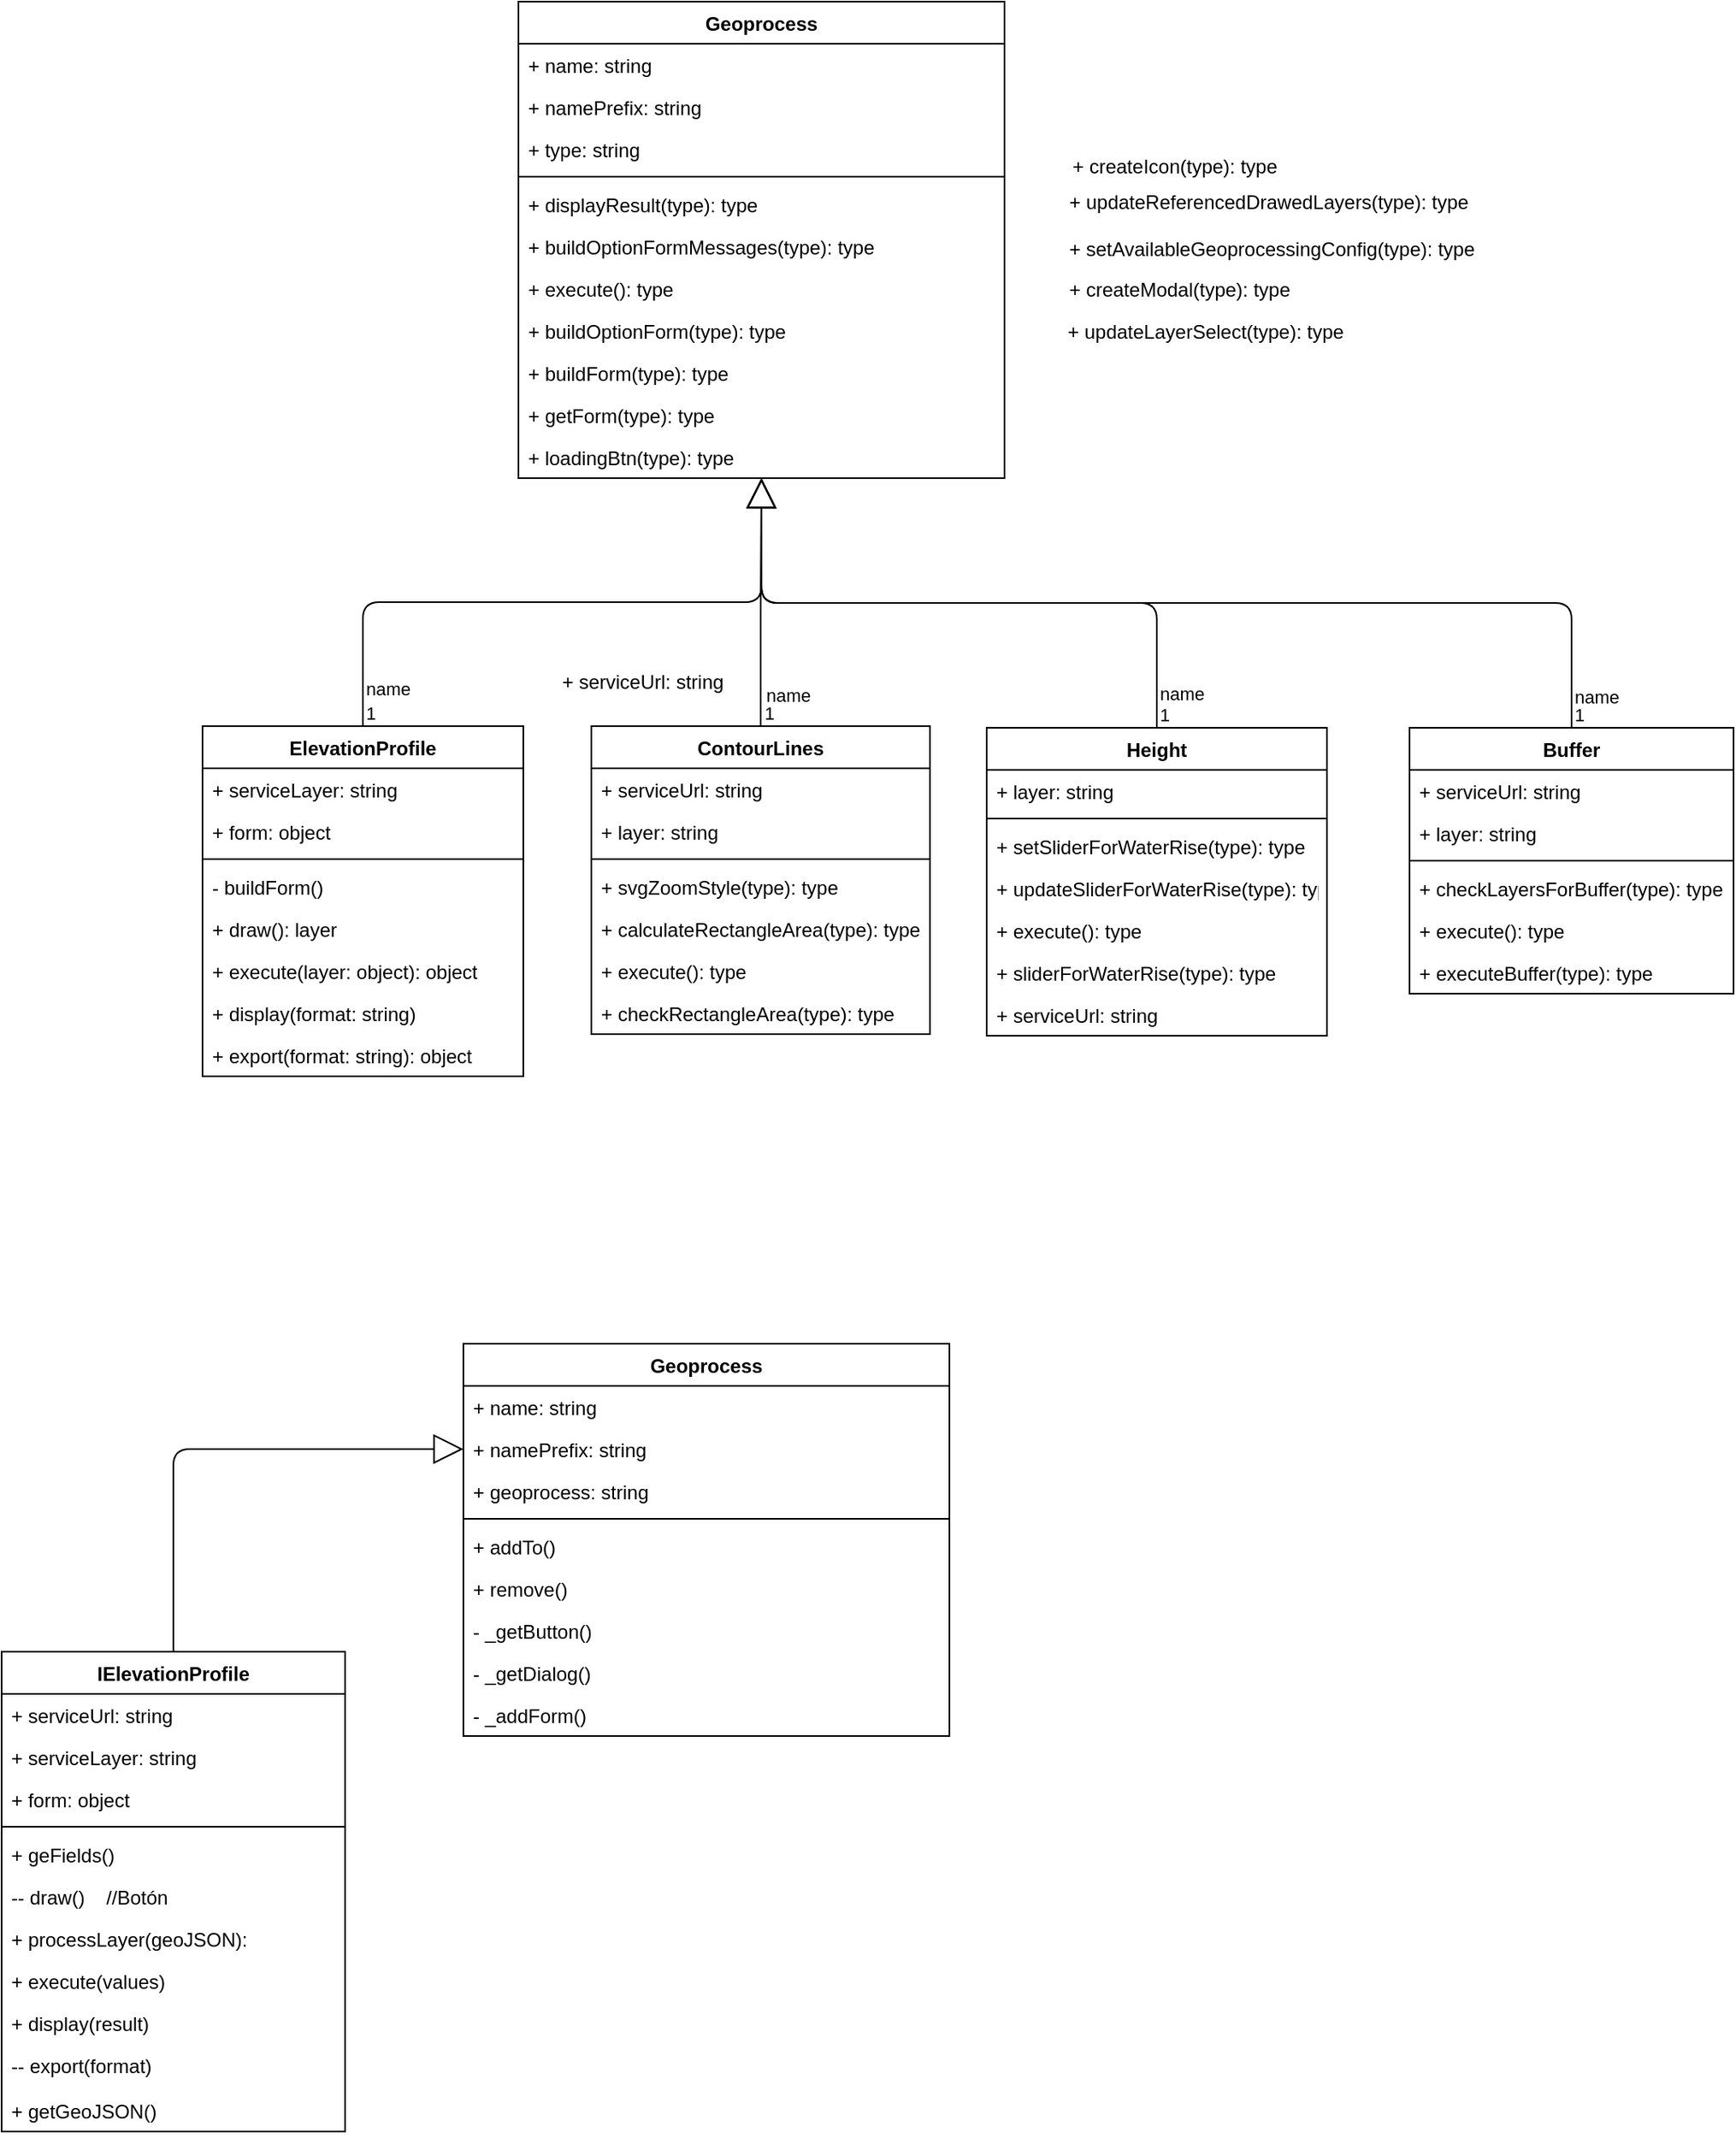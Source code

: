 <mxfile>
    <diagram id="CWb_n4CAjd2z9gFYFfTj" name="Class refactorization">
        <mxGraphModel dx="796" dy="468" grid="0" gridSize="10" guides="1" tooltips="1" connect="1" arrows="1" fold="1" page="1" pageScale="1" pageWidth="1169" pageHeight="827" math="0" shadow="0">
            <root>
                <mxCell id="0"/>
                <mxCell id="1" parent="0"/>
                <mxCell id="zH9yEyfcCZAy-cP3OPAp-57" value="Height" style="swimlane;fontStyle=1;align=center;verticalAlign=top;childLayout=stackLayout;horizontal=1;startSize=26;horizontalStack=0;resizeParent=1;resizeParentMax=0;resizeLast=0;collapsible=1;marginBottom=0;" parent="1" vertex="1">
                    <mxGeometry x="655" y="465" width="210" height="190" as="geometry">
                        <mxRectangle x="655" y="465" width="80" height="26" as="alternateBounds"/>
                    </mxGeometry>
                </mxCell>
                <mxCell id="JLlEWdNOFg77TvU8GrVB-61" value="+ layer: string" style="text;strokeColor=none;fillColor=none;align=left;verticalAlign=top;spacingLeft=4;spacingRight=4;overflow=hidden;rotatable=0;points=[[0,0.5],[1,0.5]];portConstraint=eastwest;" parent="zH9yEyfcCZAy-cP3OPAp-57" vertex="1">
                    <mxGeometry y="26" width="210" height="26" as="geometry"/>
                </mxCell>
                <mxCell id="zH9yEyfcCZAy-cP3OPAp-59" value="" style="line;strokeWidth=1;fillColor=none;align=left;verticalAlign=middle;spacingTop=-1;spacingLeft=3;spacingRight=3;rotatable=0;labelPosition=right;points=[];portConstraint=eastwest;strokeColor=inherit;" parent="zH9yEyfcCZAy-cP3OPAp-57" vertex="1">
                    <mxGeometry y="52" width="210" height="8" as="geometry"/>
                </mxCell>
                <mxCell id="zH9yEyfcCZAy-cP3OPAp-83" value="+ setSliderForWaterRise(type): type" style="text;strokeColor=none;fillColor=none;align=left;verticalAlign=top;spacingLeft=4;spacingRight=4;overflow=hidden;rotatable=0;points=[[0,0.5],[1,0.5]];portConstraint=eastwest;" parent="zH9yEyfcCZAy-cP3OPAp-57" vertex="1">
                    <mxGeometry y="60" width="210" height="26" as="geometry"/>
                </mxCell>
                <mxCell id="zH9yEyfcCZAy-cP3OPAp-82" value="+ updateSliderForWaterRise(type): type" style="text;strokeColor=none;fillColor=none;align=left;verticalAlign=top;spacingLeft=4;spacingRight=4;overflow=hidden;rotatable=0;points=[[0,0.5],[1,0.5]];portConstraint=eastwest;" parent="zH9yEyfcCZAy-cP3OPAp-57" vertex="1">
                    <mxGeometry y="86" width="210" height="26" as="geometry"/>
                </mxCell>
                <mxCell id="z0Jqj_uq5-GdilpMSnM8-4" value="+ execute(): type" style="text;strokeColor=none;fillColor=none;align=left;verticalAlign=top;spacingLeft=4;spacingRight=4;overflow=hidden;rotatable=0;points=[[0,0.5],[1,0.5]];portConstraint=eastwest;" parent="zH9yEyfcCZAy-cP3OPAp-57" vertex="1">
                    <mxGeometry y="112" width="210" height="26" as="geometry"/>
                </mxCell>
                <mxCell id="zH9yEyfcCZAy-cP3OPAp-84" value="+ sliderForWaterRise(type): type" style="text;strokeColor=none;fillColor=none;align=left;verticalAlign=top;spacingLeft=4;spacingRight=4;overflow=hidden;rotatable=0;points=[[0,0.5],[1,0.5]];portConstraint=eastwest;" parent="zH9yEyfcCZAy-cP3OPAp-57" vertex="1">
                    <mxGeometry y="138" width="210" height="26" as="geometry"/>
                </mxCell>
                <mxCell id="JLlEWdNOFg77TvU8GrVB-58" value="+ serviceUrl: string" style="text;strokeColor=none;fillColor=none;align=left;verticalAlign=top;spacingLeft=4;spacingRight=4;overflow=hidden;rotatable=0;points=[[0,0.5],[1,0.5]];portConstraint=eastwest;" parent="zH9yEyfcCZAy-cP3OPAp-57" vertex="1">
                    <mxGeometry y="164" width="210" height="26" as="geometry"/>
                </mxCell>
                <mxCell id="zH9yEyfcCZAy-cP3OPAp-61" value="ContourLines" style="swimlane;fontStyle=1;align=center;verticalAlign=top;childLayout=stackLayout;horizontal=1;startSize=26;horizontalStack=0;resizeParent=1;resizeParentMax=0;resizeLast=0;collapsible=1;marginBottom=0;" parent="1" vertex="1">
                    <mxGeometry x="411" y="464" width="209" height="190" as="geometry"/>
                </mxCell>
                <mxCell id="JLlEWdNOFg77TvU8GrVB-57" value="+ serviceUrl: string" style="text;strokeColor=none;fillColor=none;align=left;verticalAlign=top;spacingLeft=4;spacingRight=4;overflow=hidden;rotatable=0;points=[[0,0.5],[1,0.5]];portConstraint=eastwest;" parent="zH9yEyfcCZAy-cP3OPAp-61" vertex="1">
                    <mxGeometry y="26" width="209" height="26" as="geometry"/>
                </mxCell>
                <mxCell id="JLlEWdNOFg77TvU8GrVB-60" value="+ layer: string" style="text;strokeColor=none;fillColor=none;align=left;verticalAlign=top;spacingLeft=4;spacingRight=4;overflow=hidden;rotatable=0;points=[[0,0.5],[1,0.5]];portConstraint=eastwest;" parent="zH9yEyfcCZAy-cP3OPAp-61" vertex="1">
                    <mxGeometry y="52" width="209" height="26" as="geometry"/>
                </mxCell>
                <mxCell id="zH9yEyfcCZAy-cP3OPAp-63" value="" style="line;strokeWidth=1;fillColor=none;align=left;verticalAlign=middle;spacingTop=-1;spacingLeft=3;spacingRight=3;rotatable=0;labelPosition=right;points=[];portConstraint=eastwest;strokeColor=inherit;" parent="zH9yEyfcCZAy-cP3OPAp-61" vertex="1">
                    <mxGeometry y="78" width="209" height="8" as="geometry"/>
                </mxCell>
                <mxCell id="zH9yEyfcCZAy-cP3OPAp-76" value="+ svgZoomStyle(type): type" style="text;strokeColor=none;fillColor=none;align=left;verticalAlign=top;spacingLeft=4;spacingRight=4;overflow=hidden;rotatable=0;points=[[0,0.5],[1,0.5]];portConstraint=eastwest;" parent="zH9yEyfcCZAy-cP3OPAp-61" vertex="1">
                    <mxGeometry y="86" width="209" height="26" as="geometry"/>
                </mxCell>
                <mxCell id="zH9yEyfcCZAy-cP3OPAp-85" value="+ calculateRectangleArea(type): type" style="text;strokeColor=none;fillColor=none;align=left;verticalAlign=top;spacingLeft=4;spacingRight=4;overflow=hidden;rotatable=0;points=[[0,0.5],[1,0.5]];portConstraint=eastwest;" parent="zH9yEyfcCZAy-cP3OPAp-61" vertex="1">
                    <mxGeometry y="112" width="209" height="26" as="geometry"/>
                </mxCell>
                <mxCell id="z0Jqj_uq5-GdilpMSnM8-5" value="+ execute(): type" style="text;strokeColor=none;fillColor=none;align=left;verticalAlign=top;spacingLeft=4;spacingRight=4;overflow=hidden;rotatable=0;points=[[0,0.5],[1,0.5]];portConstraint=eastwest;" parent="zH9yEyfcCZAy-cP3OPAp-61" vertex="1">
                    <mxGeometry y="138" width="209" height="26" as="geometry"/>
                </mxCell>
                <mxCell id="zH9yEyfcCZAy-cP3OPAp-86" value="+ checkRectangleArea(type): type" style="text;strokeColor=none;fillColor=none;align=left;verticalAlign=top;spacingLeft=4;spacingRight=4;overflow=hidden;rotatable=0;points=[[0,0.5],[1,0.5]];portConstraint=eastwest;" parent="zH9yEyfcCZAy-cP3OPAp-61" vertex="1">
                    <mxGeometry y="164" width="209" height="26" as="geometry"/>
                </mxCell>
                <mxCell id="zH9yEyfcCZAy-cP3OPAp-65" value="Buffer" style="swimlane;fontStyle=1;align=center;verticalAlign=top;childLayout=stackLayout;horizontal=1;startSize=26;horizontalStack=0;resizeParent=1;resizeParentMax=0;resizeLast=0;collapsible=1;marginBottom=0;" parent="1" vertex="1">
                    <mxGeometry x="916" y="465" width="200" height="164" as="geometry"/>
                </mxCell>
                <mxCell id="JLlEWdNOFg77TvU8GrVB-59" value="+ serviceUrl: string" style="text;strokeColor=none;fillColor=none;align=left;verticalAlign=top;spacingLeft=4;spacingRight=4;overflow=hidden;rotatable=0;points=[[0,0.5],[1,0.5]];portConstraint=eastwest;" parent="zH9yEyfcCZAy-cP3OPAp-65" vertex="1">
                    <mxGeometry y="26" width="200" height="26" as="geometry"/>
                </mxCell>
                <mxCell id="JLlEWdNOFg77TvU8GrVB-62" value="+ layer: string" style="text;strokeColor=none;fillColor=none;align=left;verticalAlign=top;spacingLeft=4;spacingRight=4;overflow=hidden;rotatable=0;points=[[0,0.5],[1,0.5]];portConstraint=eastwest;" parent="zH9yEyfcCZAy-cP3OPAp-65" vertex="1">
                    <mxGeometry y="52" width="200" height="26" as="geometry"/>
                </mxCell>
                <mxCell id="zH9yEyfcCZAy-cP3OPAp-67" value="" style="line;strokeWidth=1;fillColor=none;align=left;verticalAlign=middle;spacingTop=-1;spacingLeft=3;spacingRight=3;rotatable=0;labelPosition=right;points=[];portConstraint=eastwest;strokeColor=inherit;" parent="zH9yEyfcCZAy-cP3OPAp-65" vertex="1">
                    <mxGeometry y="78" width="200" height="8" as="geometry"/>
                </mxCell>
                <mxCell id="zH9yEyfcCZAy-cP3OPAp-87" value="+ checkLayersForBuffer(type): type" style="text;strokeColor=none;fillColor=none;align=left;verticalAlign=top;spacingLeft=4;spacingRight=4;overflow=hidden;rotatable=0;points=[[0,0.5],[1,0.5]];portConstraint=eastwest;" parent="zH9yEyfcCZAy-cP3OPAp-65" vertex="1">
                    <mxGeometry y="86" width="200" height="26" as="geometry"/>
                </mxCell>
                <mxCell id="z0Jqj_uq5-GdilpMSnM8-3" value="+ execute(): type" style="text;strokeColor=none;fillColor=none;align=left;verticalAlign=top;spacingLeft=4;spacingRight=4;overflow=hidden;rotatable=0;points=[[0,0.5],[1,0.5]];portConstraint=eastwest;" parent="zH9yEyfcCZAy-cP3OPAp-65" vertex="1">
                    <mxGeometry y="112" width="200" height="26" as="geometry"/>
                </mxCell>
                <mxCell id="zH9yEyfcCZAy-cP3OPAp-90" value="+ executeBuffer(type): type" style="text;strokeColor=none;fillColor=none;align=left;verticalAlign=top;spacingLeft=4;spacingRight=4;overflow=hidden;rotatable=0;points=[[0,0.5],[1,0.5]];portConstraint=eastwest;" parent="zH9yEyfcCZAy-cP3OPAp-65" vertex="1">
                    <mxGeometry y="138" width="200" height="26" as="geometry"/>
                </mxCell>
                <mxCell id="SXHfhw6Z6Lz09nfbXiYT-1" value="ElevationProfile" style="swimlane;fontStyle=1;align=center;verticalAlign=top;childLayout=stackLayout;horizontal=1;startSize=26;horizontalStack=0;resizeParent=1;resizeParentMax=0;resizeLast=0;collapsible=1;marginBottom=0;" parent="1" vertex="1">
                    <mxGeometry x="171" y="464" width="198" height="216" as="geometry"/>
                </mxCell>
                <mxCell id="GDd7rEjxKUPIOiGlK0JA-1" value="+ serviceLayer: string" style="text;strokeColor=none;fillColor=none;align=left;verticalAlign=top;spacingLeft=4;spacingRight=4;overflow=hidden;rotatable=0;points=[[0,0.5],[1,0.5]];portConstraint=eastwest;" parent="SXHfhw6Z6Lz09nfbXiYT-1" vertex="1">
                    <mxGeometry y="26" width="198" height="26" as="geometry"/>
                </mxCell>
                <mxCell id="RHCPQ0PruwXM5poXvnKP-1" value="+ form: object" style="text;strokeColor=none;fillColor=none;align=left;verticalAlign=top;spacingLeft=4;spacingRight=4;overflow=hidden;rotatable=0;points=[[0,0.5],[1,0.5]];portConstraint=eastwest;" parent="SXHfhw6Z6Lz09nfbXiYT-1" vertex="1">
                    <mxGeometry y="52" width="198" height="26" as="geometry"/>
                </mxCell>
                <mxCell id="SXHfhw6Z6Lz09nfbXiYT-3" value="" style="line;strokeWidth=1;fillColor=none;align=left;verticalAlign=middle;spacingTop=-1;spacingLeft=3;spacingRight=3;rotatable=0;labelPosition=right;points=[];portConstraint=eastwest;strokeColor=inherit;" parent="SXHfhw6Z6Lz09nfbXiYT-1" vertex="1">
                    <mxGeometry y="78" width="198" height="8" as="geometry"/>
                </mxCell>
                <mxCell id="0chl6XNJ0AaEcj4ULYIY-2" value="- buildForm()" style="text;strokeColor=none;fillColor=none;align=left;verticalAlign=top;spacingLeft=4;spacingRight=4;overflow=hidden;rotatable=0;points=[[0,0.5],[1,0.5]];portConstraint=eastwest;" parent="SXHfhw6Z6Lz09nfbXiYT-1" vertex="1">
                    <mxGeometry y="86" width="198" height="26" as="geometry"/>
                </mxCell>
                <mxCell id="SXHfhw6Z6Lz09nfbXiYT-7" value="+ draw(): layer" style="text;strokeColor=none;fillColor=none;align=left;verticalAlign=top;spacingLeft=4;spacingRight=4;overflow=hidden;rotatable=0;points=[[0,0.5],[1,0.5]];portConstraint=eastwest;" parent="SXHfhw6Z6Lz09nfbXiYT-1" vertex="1">
                    <mxGeometry y="112" width="198" height="26" as="geometry"/>
                </mxCell>
                <mxCell id="sktdSYo7nOO_Qodgn86I-1" value="+ execute(layer: object): object" style="text;strokeColor=none;fillColor=none;align=left;verticalAlign=top;spacingLeft=4;spacingRight=4;overflow=hidden;rotatable=0;points=[[0,0.5],[1,0.5]];portConstraint=eastwest;" parent="SXHfhw6Z6Lz09nfbXiYT-1" vertex="1">
                    <mxGeometry y="138" width="198" height="26" as="geometry"/>
                </mxCell>
                <mxCell id="_4xUAWf6ARclTYgSer-j-1" value="+ display(format: string)" style="text;strokeColor=none;fillColor=none;align=left;verticalAlign=top;spacingLeft=4;spacingRight=4;overflow=hidden;rotatable=0;points=[[0,0.5],[1,0.5]];portConstraint=eastwest;" parent="SXHfhw6Z6Lz09nfbXiYT-1" vertex="1">
                    <mxGeometry y="164" width="198" height="26" as="geometry"/>
                </mxCell>
                <mxCell id="ouyNqpWYrKTTzeqoDkba-1" value="+ export(format: string): object" style="text;strokeColor=none;fillColor=none;align=left;verticalAlign=top;spacingLeft=4;spacingRight=4;overflow=hidden;rotatable=0;points=[[0,0.5],[1,0.5]];portConstraint=eastwest;" parent="SXHfhw6Z6Lz09nfbXiYT-1" vertex="1">
                    <mxGeometry y="190" width="198" height="26" as="geometry"/>
                </mxCell>
                <mxCell id="JLlEWdNOFg77TvU8GrVB-5" value="name" style="endArrow=block;endFill=0;html=1;edgeStyle=orthogonalEdgeStyle;align=left;verticalAlign=top;exitX=0.5;exitY=0;exitDx=0;exitDy=0;endSize=16;" parent="1" source="SXHfhw6Z6Lz09nfbXiYT-1" target="zH9yEyfcCZAy-cP3OPAp-73" edge="1">
                    <mxGeometry x="-0.817" relative="1" as="geometry">
                        <mxPoint x="388" y="423" as="sourcePoint"/>
                        <mxPoint x="454" y="427" as="targetPoint"/>
                        <mxPoint as="offset"/>
                    </mxGeometry>
                </mxCell>
                <mxCell id="JLlEWdNOFg77TvU8GrVB-6" value="1" style="edgeLabel;resizable=0;html=1;align=left;verticalAlign=bottom;" parent="JLlEWdNOFg77TvU8GrVB-5" connectable="0" vertex="1">
                    <mxGeometry x="-1" relative="1" as="geometry"/>
                </mxCell>
                <mxCell id="JLlEWdNOFg77TvU8GrVB-7" value="name" style="endArrow=block;endFill=0;html=1;edgeStyle=orthogonalEdgeStyle;align=left;verticalAlign=top;exitX=0.5;exitY=0;exitDx=0;exitDy=0;endSize=16;" parent="1" source="zH9yEyfcCZAy-cP3OPAp-61" target="zH9yEyfcCZAy-cP3OPAp-73" edge="1">
                    <mxGeometry x="-0.577" y="-1" relative="1" as="geometry">
                        <mxPoint x="387" y="422" as="sourcePoint"/>
                        <mxPoint x="578" y="422" as="targetPoint"/>
                        <mxPoint as="offset"/>
                    </mxGeometry>
                </mxCell>
                <mxCell id="JLlEWdNOFg77TvU8GrVB-8" value="1" style="edgeLabel;resizable=0;html=1;align=left;verticalAlign=bottom;" parent="JLlEWdNOFg77TvU8GrVB-7" connectable="0" vertex="1">
                    <mxGeometry x="-1" relative="1" as="geometry"/>
                </mxCell>
                <mxCell id="JLlEWdNOFg77TvU8GrVB-10" value="name" style="endArrow=block;endFill=0;html=1;edgeStyle=orthogonalEdgeStyle;align=left;verticalAlign=top;exitX=0.5;exitY=0;exitDx=0;exitDy=0;endSize=16;" parent="1" source="zH9yEyfcCZAy-cP3OPAp-57" target="zH9yEyfcCZAy-cP3OPAp-73" edge="1">
                    <mxGeometry x="-0.83" relative="1" as="geometry">
                        <mxPoint x="644" y="441" as="sourcePoint"/>
                        <mxPoint x="804" y="441" as="targetPoint"/>
                        <mxPoint as="offset"/>
                    </mxGeometry>
                </mxCell>
                <mxCell id="JLlEWdNOFg77TvU8GrVB-11" value="1" style="edgeLabel;resizable=0;html=1;align=left;verticalAlign=bottom;" parent="JLlEWdNOFg77TvU8GrVB-10" connectable="0" vertex="1">
                    <mxGeometry x="-1" relative="1" as="geometry"/>
                </mxCell>
                <mxCell id="JLlEWdNOFg77TvU8GrVB-12" value="name" style="endArrow=block;endFill=0;html=1;edgeStyle=orthogonalEdgeStyle;align=left;verticalAlign=top;exitX=0.5;exitY=0;exitDx=0;exitDy=0;endSize=16;" parent="1" source="zH9yEyfcCZAy-cP3OPAp-65" target="zH9yEyfcCZAy-cP3OPAp-73" edge="1">
                    <mxGeometry x="-0.9" relative="1" as="geometry">
                        <mxPoint x="644" y="441" as="sourcePoint"/>
                        <mxPoint x="804" y="441" as="targetPoint"/>
                        <mxPoint as="offset"/>
                    </mxGeometry>
                </mxCell>
                <mxCell id="JLlEWdNOFg77TvU8GrVB-13" value="1" style="edgeLabel;resizable=0;html=1;align=left;verticalAlign=bottom;" parent="JLlEWdNOFg77TvU8GrVB-12" connectable="0" vertex="1">
                    <mxGeometry x="-1" relative="1" as="geometry"/>
                </mxCell>
                <mxCell id="zH9yEyfcCZAy-cP3OPAp-81" value="+ updateReferencedDrawedLayers(type): type" style="text;strokeColor=none;fillColor=none;align=left;verticalAlign=top;spacingLeft=4;spacingRight=4;overflow=hidden;rotatable=0;points=[[0,0.5],[1,0.5]];portConstraint=eastwest;" parent="1" vertex="1">
                    <mxGeometry x="700" y="127" width="300" height="26" as="geometry"/>
                </mxCell>
                <mxCell id="zH9yEyfcCZAy-cP3OPAp-77" value="+ createIcon(type): type" style="text;strokeColor=none;fillColor=none;align=left;verticalAlign=top;spacingLeft=4;spacingRight=4;overflow=hidden;rotatable=0;points=[[0,0.5],[1,0.5]];portConstraint=eastwest;" parent="1" vertex="1">
                    <mxGeometry x="702" y="105" width="300" height="26" as="geometry"/>
                </mxCell>
                <mxCell id="zH9yEyfcCZAy-cP3OPAp-79" value="+ setAvailableGeoprocessingConfig(type): type" style="text;strokeColor=none;fillColor=none;align=left;verticalAlign=top;spacingLeft=4;spacingRight=4;overflow=hidden;rotatable=0;points=[[0,0.5],[1,0.5]];portConstraint=eastwest;" parent="1" vertex="1">
                    <mxGeometry x="700" y="156" width="300" height="26" as="geometry"/>
                </mxCell>
                <mxCell id="zH9yEyfcCZAy-cP3OPAp-78" value="+ createModal(type): type" style="text;strokeColor=none;fillColor=none;align=left;verticalAlign=top;spacingLeft=4;spacingRight=4;overflow=hidden;rotatable=0;points=[[0,0.5],[1,0.5]];portConstraint=eastwest;" parent="1" vertex="1">
                    <mxGeometry x="700" y="181" width="300" height="26" as="geometry"/>
                </mxCell>
                <mxCell id="zH9yEyfcCZAy-cP3OPAp-96" value="+ updateLayerSelect(type): type" style="text;strokeColor=none;fillColor=none;align=left;verticalAlign=top;spacingLeft=4;spacingRight=4;overflow=hidden;rotatable=0;points=[[0,0.5],[1,0.5]];portConstraint=eastwest;" parent="1" vertex="1">
                    <mxGeometry x="699" y="207" width="300" height="26" as="geometry"/>
                </mxCell>
                <mxCell id="zH9yEyfcCZAy-cP3OPAp-73" value="Geoprocess" style="swimlane;fontStyle=1;align=center;verticalAlign=top;childLayout=stackLayout;horizontal=1;startSize=26;horizontalStack=0;resizeParent=1;resizeParentMax=0;resizeLast=0;collapsible=1;marginBottom=0;shadow=0;" parent="1" vertex="1">
                    <mxGeometry x="366" y="17" width="300" height="294" as="geometry"/>
                </mxCell>
                <mxCell id="GDd7rEjxKUPIOiGlK0JA-3" value="+ name: string" style="text;strokeColor=none;fillColor=none;align=left;verticalAlign=top;spacingLeft=4;spacingRight=4;overflow=hidden;rotatable=0;points=[[0,0.5],[1,0.5]];portConstraint=eastwest;" parent="zH9yEyfcCZAy-cP3OPAp-73" vertex="1">
                    <mxGeometry y="26" width="300" height="26" as="geometry"/>
                </mxCell>
                <mxCell id="GDd7rEjxKUPIOiGlK0JA-2" value="+ namePrefix: string" style="text;strokeColor=none;fillColor=none;align=left;verticalAlign=top;spacingLeft=4;spacingRight=4;overflow=hidden;rotatable=0;points=[[0,0.5],[1,0.5]];portConstraint=eastwest;" parent="zH9yEyfcCZAy-cP3OPAp-73" vertex="1">
                    <mxGeometry y="52" width="300" height="26" as="geometry"/>
                </mxCell>
                <mxCell id="wN1pKUqFxLURX6OhlAxr-1" value="+ type: string" style="text;strokeColor=none;fillColor=none;align=left;verticalAlign=top;spacingLeft=4;spacingRight=4;overflow=hidden;rotatable=0;points=[[0,0.5],[1,0.5]];portConstraint=eastwest;" parent="zH9yEyfcCZAy-cP3OPAp-73" vertex="1">
                    <mxGeometry y="78" width="300" height="26" as="geometry"/>
                </mxCell>
                <mxCell id="zH9yEyfcCZAy-cP3OPAp-75" value="" style="line;strokeWidth=1;fillColor=none;align=left;verticalAlign=middle;spacingTop=-1;spacingLeft=3;spacingRight=3;rotatable=0;labelPosition=right;points=[];portConstraint=eastwest;strokeColor=inherit;" parent="zH9yEyfcCZAy-cP3OPAp-73" vertex="1">
                    <mxGeometry y="104" width="300" height="8" as="geometry"/>
                </mxCell>
                <mxCell id="zH9yEyfcCZAy-cP3OPAp-80" value="+ displayResult(type): type" style="text;strokeColor=none;fillColor=none;align=left;verticalAlign=top;spacingLeft=4;spacingRight=4;overflow=hidden;rotatable=0;points=[[0,0.5],[1,0.5]];portConstraint=eastwest;" parent="zH9yEyfcCZAy-cP3OPAp-73" vertex="1">
                    <mxGeometry y="112" width="300" height="26" as="geometry"/>
                </mxCell>
                <mxCell id="zH9yEyfcCZAy-cP3OPAp-88" value="+ buildOptionFormMessages(type): type" style="text;strokeColor=none;fillColor=none;align=left;verticalAlign=top;spacingLeft=4;spacingRight=4;overflow=hidden;rotatable=0;points=[[0,0.5],[1,0.5]];portConstraint=eastwest;" parent="zH9yEyfcCZAy-cP3OPAp-73" vertex="1">
                    <mxGeometry y="138" width="300" height="26" as="geometry"/>
                </mxCell>
                <mxCell id="z0Jqj_uq5-GdilpMSnM8-6" value="+ execute(): type" style="text;strokeColor=none;fillColor=none;align=left;verticalAlign=top;spacingLeft=4;spacingRight=4;overflow=hidden;rotatable=0;points=[[0,0.5],[1,0.5]];portConstraint=eastwest;" parent="zH9yEyfcCZAy-cP3OPAp-73" vertex="1">
                    <mxGeometry y="164" width="300" height="26" as="geometry"/>
                </mxCell>
                <mxCell id="zH9yEyfcCZAy-cP3OPAp-89" value="+ buildOptionForm(type): type" style="text;strokeColor=none;fillColor=none;align=left;verticalAlign=top;spacingLeft=4;spacingRight=4;overflow=hidden;rotatable=0;points=[[0,0.5],[1,0.5]];portConstraint=eastwest;" parent="zH9yEyfcCZAy-cP3OPAp-73" vertex="1">
                    <mxGeometry y="190" width="300" height="26" as="geometry"/>
                </mxCell>
                <mxCell id="zH9yEyfcCZAy-cP3OPAp-92" value="+ buildForm(type): type" style="text;strokeColor=none;fillColor=none;align=left;verticalAlign=top;spacingLeft=4;spacingRight=4;overflow=hidden;rotatable=0;points=[[0,0.5],[1,0.5]];portConstraint=eastwest;" parent="zH9yEyfcCZAy-cP3OPAp-73" vertex="1">
                    <mxGeometry y="216" width="300" height="26" as="geometry"/>
                </mxCell>
                <mxCell id="zH9yEyfcCZAy-cP3OPAp-93" value="+ getForm(type): type" style="text;strokeColor=none;fillColor=none;align=left;verticalAlign=top;spacingLeft=4;spacingRight=4;overflow=hidden;rotatable=0;points=[[0,0.5],[1,0.5]];portConstraint=eastwest;" parent="zH9yEyfcCZAy-cP3OPAp-73" vertex="1">
                    <mxGeometry y="242" width="300" height="26" as="geometry"/>
                </mxCell>
                <mxCell id="zH9yEyfcCZAy-cP3OPAp-95" value="+ loadingBtn(type): type" style="text;strokeColor=none;fillColor=none;align=left;verticalAlign=top;spacingLeft=4;spacingRight=4;overflow=hidden;rotatable=0;points=[[0,0.5],[1,0.5]];portConstraint=eastwest;" parent="zH9yEyfcCZAy-cP3OPAp-73" vertex="1">
                    <mxGeometry y="268" width="300" height="26" as="geometry"/>
                </mxCell>
                <mxCell id="Snk8cKHx7jWs6ILhSwwk-1" value="IElevationProfile" style="swimlane;fontStyle=1;align=center;verticalAlign=top;childLayout=stackLayout;horizontal=1;startSize=26;horizontalStack=0;resizeParent=1;resizeParentMax=0;resizeLast=0;collapsible=1;marginBottom=0;" parent="1" vertex="1">
                    <mxGeometry x="47" y="1035" width="212" height="296" as="geometry"/>
                </mxCell>
                <mxCell id="Snk8cKHx7jWs6ILhSwwk-2" value="+ serviceUrl: string" style="text;strokeColor=none;fillColor=none;align=left;verticalAlign=top;spacingLeft=4;spacingRight=4;overflow=hidden;rotatable=0;points=[[0,0.5],[1,0.5]];portConstraint=eastwest;" parent="Snk8cKHx7jWs6ILhSwwk-1" vertex="1">
                    <mxGeometry y="26" width="212" height="26" as="geometry"/>
                </mxCell>
                <mxCell id="Snk8cKHx7jWs6ILhSwwk-3" value="+ serviceLayer: string" style="text;strokeColor=none;fillColor=none;align=left;verticalAlign=top;spacingLeft=4;spacingRight=4;overflow=hidden;rotatable=0;points=[[0,0.5],[1,0.5]];portConstraint=eastwest;" parent="Snk8cKHx7jWs6ILhSwwk-1" vertex="1">
                    <mxGeometry y="52" width="212" height="26" as="geometry"/>
                </mxCell>
                <mxCell id="Snk8cKHx7jWs6ILhSwwk-4" value="+ form: object" style="text;strokeColor=none;fillColor=none;align=left;verticalAlign=top;spacingLeft=4;spacingRight=4;overflow=hidden;rotatable=0;points=[[0,0.5],[1,0.5]];portConstraint=eastwest;" parent="Snk8cKHx7jWs6ILhSwwk-1" vertex="1">
                    <mxGeometry y="78" width="212" height="26" as="geometry"/>
                </mxCell>
                <mxCell id="Snk8cKHx7jWs6ILhSwwk-5" value="" style="line;strokeWidth=1;fillColor=none;align=left;verticalAlign=middle;spacingTop=-1;spacingLeft=3;spacingRight=3;rotatable=0;labelPosition=right;points=[];portConstraint=eastwest;strokeColor=inherit;" parent="Snk8cKHx7jWs6ILhSwwk-1" vertex="1">
                    <mxGeometry y="104" width="212" height="8" as="geometry"/>
                </mxCell>
                <mxCell id="Snk8cKHx7jWs6ILhSwwk-6" value="+ geFields()" style="text;strokeColor=none;fillColor=none;align=left;verticalAlign=top;spacingLeft=4;spacingRight=4;overflow=hidden;rotatable=0;points=[[0,0.5],[1,0.5]];portConstraint=eastwest;" parent="Snk8cKHx7jWs6ILhSwwk-1" vertex="1">
                    <mxGeometry y="112" width="212" height="26" as="geometry"/>
                </mxCell>
                <mxCell id="Snk8cKHx7jWs6ILhSwwk-7" value="-- draw()    //Botón" style="text;strokeColor=none;fillColor=none;align=left;verticalAlign=top;spacingLeft=4;spacingRight=4;overflow=hidden;rotatable=0;points=[[0,0.5],[1,0.5]];portConstraint=eastwest;" parent="Snk8cKHx7jWs6ILhSwwk-1" vertex="1">
                    <mxGeometry y="138" width="212" height="26" as="geometry"/>
                </mxCell>
                <mxCell id="Snk8cKHx7jWs6ILhSwwk-12" value="+ processLayer(geoJSON): " style="text;strokeColor=none;fillColor=none;align=left;verticalAlign=top;spacingLeft=4;spacingRight=4;overflow=hidden;rotatable=0;points=[[0,0.5],[1,0.5]];portConstraint=eastwest;" parent="Snk8cKHx7jWs6ILhSwwk-1" vertex="1">
                    <mxGeometry y="164" width="212" height="26" as="geometry"/>
                </mxCell>
                <mxCell id="Snk8cKHx7jWs6ILhSwwk-8" value="+ execute(values)" style="text;strokeColor=none;fillColor=none;align=left;verticalAlign=top;spacingLeft=4;spacingRight=4;overflow=hidden;rotatable=0;points=[[0,0.5],[1,0.5]];portConstraint=eastwest;" parent="Snk8cKHx7jWs6ILhSwwk-1" vertex="1">
                    <mxGeometry y="190" width="212" height="26" as="geometry"/>
                </mxCell>
                <mxCell id="Snk8cKHx7jWs6ILhSwwk-9" value="+ display(result)" style="text;strokeColor=none;fillColor=none;align=left;verticalAlign=top;spacingLeft=4;spacingRight=4;overflow=hidden;rotatable=0;points=[[0,0.5],[1,0.5]];portConstraint=eastwest;" parent="Snk8cKHx7jWs6ILhSwwk-1" vertex="1">
                    <mxGeometry y="216" width="212" height="26" as="geometry"/>
                </mxCell>
                <mxCell id="Snk8cKHx7jWs6ILhSwwk-10" value="-- export(format)" style="text;strokeColor=none;fillColor=none;align=left;verticalAlign=top;spacingLeft=4;spacingRight=4;overflow=hidden;rotatable=0;points=[[0,0.5],[1,0.5]];portConstraint=eastwest;" parent="Snk8cKHx7jWs6ILhSwwk-1" vertex="1">
                    <mxGeometry y="242" width="212" height="28" as="geometry"/>
                </mxCell>
                <mxCell id="NrVdTJktnOGq_ZPlZIOO-1" value="+ getGeoJSON() " style="text;strokeColor=none;fillColor=none;align=left;verticalAlign=top;spacingLeft=4;spacingRight=4;overflow=hidden;rotatable=0;points=[[0,0.5],[1,0.5]];portConstraint=eastwest;" parent="Snk8cKHx7jWs6ILhSwwk-1" vertex="1">
                    <mxGeometry y="270" width="212" height="26" as="geometry"/>
                </mxCell>
                <mxCell id="Snk8cKHx7jWs6ILhSwwk-13" value="Geoprocess" style="swimlane;fontStyle=1;align=center;verticalAlign=top;childLayout=stackLayout;horizontal=1;startSize=26;horizontalStack=0;resizeParent=1;resizeParentMax=0;resizeLast=0;collapsible=1;marginBottom=0;shadow=0;" parent="1" vertex="1">
                    <mxGeometry x="332" y="845" width="300" height="242" as="geometry"/>
                </mxCell>
                <mxCell id="Snk8cKHx7jWs6ILhSwwk-14" value="+ name: string" style="text;strokeColor=none;fillColor=none;align=left;verticalAlign=top;spacingLeft=4;spacingRight=4;overflow=hidden;rotatable=0;points=[[0,0.5],[1,0.5]];portConstraint=eastwest;" parent="Snk8cKHx7jWs6ILhSwwk-13" vertex="1">
                    <mxGeometry y="26" width="300" height="26" as="geometry"/>
                </mxCell>
                <mxCell id="Snk8cKHx7jWs6ILhSwwk-15" value="+ namePrefix: string" style="text;strokeColor=none;fillColor=none;align=left;verticalAlign=top;spacingLeft=4;spacingRight=4;overflow=hidden;rotatable=0;points=[[0,0.5],[1,0.5]];portConstraint=eastwest;" parent="Snk8cKHx7jWs6ILhSwwk-13" vertex="1">
                    <mxGeometry y="52" width="300" height="26" as="geometry"/>
                </mxCell>
                <mxCell id="Snk8cKHx7jWs6ILhSwwk-16" value="+ geoprocess: string" style="text;strokeColor=none;fillColor=none;align=left;verticalAlign=top;spacingLeft=4;spacingRight=4;overflow=hidden;rotatable=0;points=[[0,0.5],[1,0.5]];portConstraint=eastwest;" parent="Snk8cKHx7jWs6ILhSwwk-13" vertex="1">
                    <mxGeometry y="78" width="300" height="26" as="geometry"/>
                </mxCell>
                <mxCell id="Snk8cKHx7jWs6ILhSwwk-17" value="" style="line;strokeWidth=1;fillColor=none;align=left;verticalAlign=middle;spacingTop=-1;spacingLeft=3;spacingRight=3;rotatable=0;labelPosition=right;points=[];portConstraint=eastwest;strokeColor=inherit;" parent="Snk8cKHx7jWs6ILhSwwk-13" vertex="1">
                    <mxGeometry y="104" width="300" height="8" as="geometry"/>
                </mxCell>
                <mxCell id="NrVdTJktnOGq_ZPlZIOO-2" value="+ addTo()" style="text;strokeColor=none;fillColor=none;align=left;verticalAlign=top;spacingLeft=4;spacingRight=4;overflow=hidden;rotatable=0;points=[[0,0.5],[1,0.5]];portConstraint=eastwest;" parent="Snk8cKHx7jWs6ILhSwwk-13" vertex="1">
                    <mxGeometry y="112" width="300" height="26" as="geometry"/>
                </mxCell>
                <mxCell id="NrVdTJktnOGq_ZPlZIOO-3" value="+ remove()" style="text;strokeColor=none;fillColor=none;align=left;verticalAlign=top;spacingLeft=4;spacingRight=4;overflow=hidden;rotatable=0;points=[[0,0.5],[1,0.5]];portConstraint=eastwest;" parent="Snk8cKHx7jWs6ILhSwwk-13" vertex="1">
                    <mxGeometry y="138" width="300" height="26" as="geometry"/>
                </mxCell>
                <mxCell id="NrVdTJktnOGq_ZPlZIOO-4" value="- _getButton()" style="text;strokeColor=none;fillColor=none;align=left;verticalAlign=top;spacingLeft=4;spacingRight=4;overflow=hidden;rotatable=0;points=[[0,0.5],[1,0.5]];portConstraint=eastwest;" parent="Snk8cKHx7jWs6ILhSwwk-13" vertex="1">
                    <mxGeometry y="164" width="300" height="26" as="geometry"/>
                </mxCell>
                <mxCell id="NrVdTJktnOGq_ZPlZIOO-5" value="- _getDialog()" style="text;strokeColor=none;fillColor=none;align=left;verticalAlign=top;spacingLeft=4;spacingRight=4;overflow=hidden;rotatable=0;points=[[0,0.5],[1,0.5]];portConstraint=eastwest;" parent="Snk8cKHx7jWs6ILhSwwk-13" vertex="1">
                    <mxGeometry y="190" width="300" height="26" as="geometry"/>
                </mxCell>
                <mxCell id="NrVdTJktnOGq_ZPlZIOO-6" value="- _addForm()" style="text;strokeColor=none;fillColor=none;align=left;verticalAlign=top;spacingLeft=4;spacingRight=4;overflow=hidden;rotatable=0;points=[[0,0.5],[1,0.5]];portConstraint=eastwest;" parent="Snk8cKHx7jWs6ILhSwwk-13" vertex="1">
                    <mxGeometry y="216" width="300" height="26" as="geometry"/>
                </mxCell>
                <mxCell id="Snk8cKHx7jWs6ILhSwwk-28" value="" style="endArrow=block;endFill=0;html=1;edgeStyle=orthogonalEdgeStyle;align=left;verticalAlign=top;endSize=16;entryX=0;entryY=0.5;entryDx=0;entryDy=0;" parent="1" source="Snk8cKHx7jWs6ILhSwwk-1" target="Snk8cKHx7jWs6ILhSwwk-15" edge="1">
                    <mxGeometry x="-0.902" y="-25" relative="1" as="geometry">
                        <mxPoint x="32" y="951" as="sourcePoint"/>
                        <mxPoint x="278" y="798" as="targetPoint"/>
                        <mxPoint as="offset"/>
                    </mxGeometry>
                </mxCell>
                <mxCell id="SXHfhw6Z6Lz09nfbXiYT-2" value="+ serviceUrl: string" style="text;strokeColor=none;fillColor=none;align=left;verticalAlign=top;spacingLeft=4;spacingRight=4;overflow=hidden;rotatable=0;points=[[0,0.5],[1,0.5]];portConstraint=eastwest;" parent="1" vertex="1">
                    <mxGeometry x="387" y="423" width="198" height="26" as="geometry"/>
                </mxCell>
            </root>
        </mxGraphModel>
    </diagram>
    <diagram id="zKj1nWsVdqE3z-n9kn48" name="Use case">
        <mxGraphModel dx="832" dy="353" grid="0" gridSize="10" guides="1" tooltips="1" connect="1" arrows="1" fold="1" page="1" pageScale="1" pageWidth="827" pageHeight="1169" math="0" shadow="0">
            <root>
                <mxCell id="8P5OABlq8EOVzUHR2hVs-0"/>
                <mxCell id="8P5OABlq8EOVzUHR2hVs-1" parent="8P5OABlq8EOVzUHR2hVs-0"/>
                <mxCell id="8P5OABlq8EOVzUHR2hVs-4" value="" style="edgeStyle=none;html=1;fontSize=15;" parent="8P5OABlq8EOVzUHR2hVs-1" edge="1">
                    <mxGeometry relative="1" as="geometry">
                        <mxPoint x="170" y="80" as="sourcePoint"/>
                    </mxGeometry>
                </mxCell>
            </root>
        </mxGraphModel>
    </diagram>
    <diagram id="_xa8yNnuS_HWsyc0oqN-" name="UI">
        <mxGraphModel dx="648" dy="353" grid="0" gridSize="10" guides="1" tooltips="1" connect="1" arrows="1" fold="1" page="1" pageScale="1" pageWidth="827" pageHeight="1169" math="0" shadow="0">
            <root>
                <mxCell id="Yy6ttEl-2uWcZLMRW086-0"/>
                <mxCell id="Yy6ttEl-2uWcZLMRW086-1" parent="Yy6ttEl-2uWcZLMRW086-0"/>
                <mxCell id="Yy6ttEl-2uWcZLMRW086-11" value="" style="rounded=1;whiteSpace=wrap;html=1;" parent="Yy6ttEl-2uWcZLMRW086-1" vertex="1">
                    <mxGeometry x="70" y="19" width="257" height="305" as="geometry"/>
                </mxCell>
                <mxCell id="Yy6ttEl-2uWcZLMRW086-10" value="" style="rounded=1;whiteSpace=wrap;html=1;" parent="Yy6ttEl-2uWcZLMRW086-1" vertex="1">
                    <mxGeometry x="92" y="77" width="217.5" height="76" as="geometry"/>
                </mxCell>
                <mxCell id="Yy6ttEl-2uWcZLMRW086-3" value="elevation profile" style="rounded=0;whiteSpace=wrap;html=1;" parent="Yy6ttEl-2uWcZLMRW086-1" vertex="1">
                    <mxGeometry x="98" y="38" width="158" height="27" as="geometry"/>
                </mxCell>
                <mxCell id="Yy6ttEl-2uWcZLMRW086-5" value="draw" style="rounded=0;whiteSpace=wrap;html=1;" parent="Yy6ttEl-2uWcZLMRW086-1" vertex="1">
                    <mxGeometry x="238" y="107" width="57" height="27" as="geometry"/>
                </mxCell>
                <mxCell id="Yy6ttEl-2uWcZLMRW086-6" value="line list" style="rounded=0;whiteSpace=wrap;html=1;" parent="Yy6ttEl-2uWcZLMRW086-1" vertex="1">
                    <mxGeometry x="106.5" y="107" width="121.5" height="27" as="geometry"/>
                </mxCell>
                <mxCell id="Yy6ttEl-2uWcZLMRW086-9" value="Execute" style="rounded=0;whiteSpace=wrap;html=1;" parent="Yy6ttEl-2uWcZLMRW086-1" vertex="1">
                    <mxGeometry x="120" y="284" width="158" height="27" as="geometry"/>
                </mxCell>
                <mxCell id="Yy6ttEl-2uWcZLMRW086-12" value="Input geometry" style="text;html=1;strokeColor=none;fillColor=none;align=center;verticalAlign=middle;whiteSpace=wrap;rounded=0;" parent="Yy6ttEl-2uWcZLMRW086-1" vertex="1">
                    <mxGeometry x="88.5" y="77" width="138.5" height="30" as="geometry"/>
                </mxCell>
                <mxCell id="Yy6ttEl-2uWcZLMRW086-13" value="" style="rounded=1;whiteSpace=wrap;html=1;" parent="Yy6ttEl-2uWcZLMRW086-1" vertex="1">
                    <mxGeometry x="92" y="162" width="218" height="110" as="geometry"/>
                </mxCell>
                <mxCell id="Yy6ttEl-2uWcZLMRW086-14" value="Process" style="text;html=1;strokeColor=none;fillColor=none;align=center;verticalAlign=middle;whiteSpace=wrap;rounded=0;" parent="Yy6ttEl-2uWcZLMRW086-1" vertex="1">
                    <mxGeometry x="103" y="162" width="60" height="30" as="geometry"/>
                </mxCell>
                <mxCell id="Yy6ttEl-2uWcZLMRW086-7" value="URL" style="rounded=0;whiteSpace=wrap;html=1;" parent="Yy6ttEl-2uWcZLMRW086-1" vertex="1">
                    <mxGeometry x="108.25" y="192" width="186.75" height="27" as="geometry"/>
                </mxCell>
                <mxCell id="Yy6ttEl-2uWcZLMRW086-8" value="layer name" style="rounded=0;whiteSpace=wrap;html=1;" parent="Yy6ttEl-2uWcZLMRW086-1" vertex="1">
                    <mxGeometry x="108.25" y="229" width="187.75" height="27" as="geometry"/>
                </mxCell>
                <mxCell id="Yy6ttEl-2uWcZLMRW086-15" value="?" style="rounded=1;whiteSpace=wrap;html=1;" parent="Yy6ttEl-2uWcZLMRW086-1" vertex="1">
                    <mxGeometry x="267.5" y="39" width="29" height="26" as="geometry"/>
                </mxCell>
            </root>
        </mxGraphModel>
    </diagram>
    <diagram id="9buAv9uHo4CewKqJzlxB" name="Original">
        <mxGraphModel dx="810" dy="441" grid="1" gridSize="10" guides="1" tooltips="1" connect="1" arrows="1" fold="1" page="1" pageScale="1" pageWidth="827" pageHeight="1169" math="0" shadow="0">
            <root>
                <mxCell id="5ee6ZNDq-BOsnMpL46Sq-0"/>
                <mxCell id="5ee6ZNDq-BOsnMpL46Sq-1" parent="5ee6ZNDq-BOsnMpL46Sq-0"/>
                <mxCell id="V0HAKdZt5HSDC3kejw7x-1" value="Geoprocessing" style="swimlane;fontStyle=1;align=center;verticalAlign=top;childLayout=stackLayout;horizontal=1;startSize=26;horizontalStack=0;resizeParent=1;resizeParentMax=0;resizeLast=0;collapsible=1;marginBottom=0;strokeColor=#B0B0B0;fontColor=#B0B0B0;" parent="5ee6ZNDq-BOsnMpL46Sq-1" vertex="1">
                    <mxGeometry x="80" y="10" width="300" height="606" as="geometry"/>
                </mxCell>
                <mxCell id="V0HAKdZt5HSDC3kejw7x-2" value="+ field: type" style="text;strokeColor=none;fillColor=none;align=left;verticalAlign=top;spacingLeft=4;spacingRight=4;overflow=hidden;rotatable=0;points=[[0,0.5],[1,0.5]];portConstraint=eastwest;" parent="V0HAKdZt5HSDC3kejw7x-1" vertex="1">
                    <mxGeometry y="26" width="300" height="26" as="geometry"/>
                </mxCell>
                <mxCell id="V0HAKdZt5HSDC3kejw7x-3" value="" style="line;strokeWidth=1;fillColor=none;align=left;verticalAlign=middle;spacingTop=-1;spacingLeft=3;spacingRight=3;rotatable=0;labelPosition=right;points=[];portConstraint=eastwest;strokeColor=inherit;" parent="V0HAKdZt5HSDC3kejw7x-1" vertex="1">
                    <mxGeometry y="52" width="300" height="8" as="geometry"/>
                </mxCell>
                <mxCell id="V0HAKdZt5HSDC3kejw7x-4" value="+ svgZoomStyle(type): type" style="text;strokeColor=none;fillColor=none;align=left;verticalAlign=top;spacingLeft=4;spacingRight=4;overflow=hidden;rotatable=0;points=[[0,0.5],[1,0.5]];portConstraint=eastwest;" parent="V0HAKdZt5HSDC3kejw7x-1" vertex="1">
                    <mxGeometry y="60" width="300" height="26" as="geometry"/>
                </mxCell>
                <mxCell id="V0HAKdZt5HSDC3kejw7x-5" value="+ createIcon(type): type" style="text;strokeColor=none;fillColor=none;align=left;verticalAlign=top;spacingLeft=4;spacingRight=4;overflow=hidden;rotatable=0;points=[[0,0.5],[1,0.5]];portConstraint=eastwest;" parent="V0HAKdZt5HSDC3kejw7x-1" vertex="1">
                    <mxGeometry y="86" width="300" height="26" as="geometry"/>
                </mxCell>
                <mxCell id="V0HAKdZt5HSDC3kejw7x-6" value="+ createModal(type): type" style="text;strokeColor=none;fillColor=none;align=left;verticalAlign=top;spacingLeft=4;spacingRight=4;overflow=hidden;rotatable=0;points=[[0,0.5],[1,0.5]];portConstraint=eastwest;" parent="V0HAKdZt5HSDC3kejw7x-1" vertex="1">
                    <mxGeometry y="112" width="300" height="26" as="geometry"/>
                </mxCell>
                <mxCell id="V0HAKdZt5HSDC3kejw7x-7" value="+ setAvailableGeoprocessingConfig(type): type" style="text;strokeColor=none;fillColor=none;align=left;verticalAlign=top;spacingLeft=4;spacingRight=4;overflow=hidden;rotatable=0;points=[[0,0.5],[1,0.5]];portConstraint=eastwest;" parent="V0HAKdZt5HSDC3kejw7x-1" vertex="1">
                    <mxGeometry y="138" width="300" height="26" as="geometry"/>
                </mxCell>
                <mxCell id="V0HAKdZt5HSDC3kejw7x-8" value="+ displayResult(type): type" style="text;strokeColor=none;fillColor=none;align=left;verticalAlign=top;spacingLeft=4;spacingRight=4;overflow=hidden;rotatable=0;points=[[0,0.5],[1,0.5]];portConstraint=eastwest;" parent="V0HAKdZt5HSDC3kejw7x-1" vertex="1">
                    <mxGeometry y="164" width="300" height="26" as="geometry"/>
                </mxCell>
                <mxCell id="V0HAKdZt5HSDC3kejw7x-9" value="+ updateReferencedDrawedLayers(type): type" style="text;strokeColor=none;fillColor=none;align=left;verticalAlign=top;spacingLeft=4;spacingRight=4;overflow=hidden;rotatable=0;points=[[0,0.5],[1,0.5]];portConstraint=eastwest;" parent="V0HAKdZt5HSDC3kejw7x-1" vertex="1">
                    <mxGeometry y="190" width="300" height="26" as="geometry"/>
                </mxCell>
                <mxCell id="V0HAKdZt5HSDC3kejw7x-10" value="+ updateSliderForWaterRise(type): type" style="text;strokeColor=none;fillColor=none;align=left;verticalAlign=top;spacingLeft=4;spacingRight=4;overflow=hidden;rotatable=0;points=[[0,0.5],[1,0.5]];portConstraint=eastwest;" parent="V0HAKdZt5HSDC3kejw7x-1" vertex="1">
                    <mxGeometry y="216" width="300" height="26" as="geometry"/>
                </mxCell>
                <mxCell id="V0HAKdZt5HSDC3kejw7x-11" value="+ setSliderForWaterRise(type): type" style="text;strokeColor=none;fillColor=none;align=left;verticalAlign=top;spacingLeft=4;spacingRight=4;overflow=hidden;rotatable=0;points=[[0,0.5],[1,0.5]];portConstraint=eastwest;" parent="V0HAKdZt5HSDC3kejw7x-1" vertex="1">
                    <mxGeometry y="242" width="300" height="26" as="geometry"/>
                </mxCell>
                <mxCell id="V0HAKdZt5HSDC3kejw7x-12" value="+ sliderForWaterRise(type): type" style="text;strokeColor=none;fillColor=none;align=left;verticalAlign=top;spacingLeft=4;spacingRight=4;overflow=hidden;rotatable=0;points=[[0,0.5],[1,0.5]];portConstraint=eastwest;" parent="V0HAKdZt5HSDC3kejw7x-1" vertex="1">
                    <mxGeometry y="268" width="300" height="26" as="geometry"/>
                </mxCell>
                <mxCell id="V0HAKdZt5HSDC3kejw7x-13" value="+ calculateRectangleArea(type): type" style="text;strokeColor=none;fillColor=none;align=left;verticalAlign=top;spacingLeft=4;spacingRight=4;overflow=hidden;rotatable=0;points=[[0,0.5],[1,0.5]];portConstraint=eastwest;" parent="V0HAKdZt5HSDC3kejw7x-1" vertex="1">
                    <mxGeometry y="294" width="300" height="26" as="geometry"/>
                </mxCell>
                <mxCell id="V0HAKdZt5HSDC3kejw7x-14" value="+ checkRectangleArea(type): type" style="text;strokeColor=none;fillColor=none;align=left;verticalAlign=top;spacingLeft=4;spacingRight=4;overflow=hidden;rotatable=0;points=[[0,0.5],[1,0.5]];portConstraint=eastwest;" parent="V0HAKdZt5HSDC3kejw7x-1" vertex="1">
                    <mxGeometry y="320" width="300" height="26" as="geometry"/>
                </mxCell>
                <mxCell id="V0HAKdZt5HSDC3kejw7x-15" value="+ checkLayersForBuffer(type): type" style="text;strokeColor=none;fillColor=none;align=left;verticalAlign=top;spacingLeft=4;spacingRight=4;overflow=hidden;rotatable=0;points=[[0,0.5],[1,0.5]];portConstraint=eastwest;" parent="V0HAKdZt5HSDC3kejw7x-1" vertex="1">
                    <mxGeometry y="346" width="300" height="26" as="geometry"/>
                </mxCell>
                <mxCell id="V0HAKdZt5HSDC3kejw7x-16" value="+ buildOptionFormMessages(type): type" style="text;strokeColor=none;fillColor=none;align=left;verticalAlign=top;spacingLeft=4;spacingRight=4;overflow=hidden;rotatable=0;points=[[0,0.5],[1,0.5]];portConstraint=eastwest;" parent="V0HAKdZt5HSDC3kejw7x-1" vertex="1">
                    <mxGeometry y="372" width="300" height="26" as="geometry"/>
                </mxCell>
                <mxCell id="V0HAKdZt5HSDC3kejw7x-17" value="+ buildOptionForm(type): type" style="text;strokeColor=none;fillColor=none;align=left;verticalAlign=top;spacingLeft=4;spacingRight=4;overflow=hidden;rotatable=0;points=[[0,0.5],[1,0.5]];portConstraint=eastwest;" parent="V0HAKdZt5HSDC3kejw7x-1" vertex="1">
                    <mxGeometry y="398" width="300" height="26" as="geometry"/>
                </mxCell>
                <mxCell id="V0HAKdZt5HSDC3kejw7x-18" value="+ executeBuffer(type): type" style="text;strokeColor=none;fillColor=none;align=left;verticalAlign=top;spacingLeft=4;spacingRight=4;overflow=hidden;rotatable=0;points=[[0,0.5],[1,0.5]];portConstraint=eastwest;" parent="V0HAKdZt5HSDC3kejw7x-1" vertex="1">
                    <mxGeometry y="424" width="300" height="26" as="geometry"/>
                </mxCell>
                <mxCell id="V0HAKdZt5HSDC3kejw7x-19" value="+ executeGeoprocess(type): type" style="text;strokeColor=none;fillColor=none;align=left;verticalAlign=top;spacingLeft=4;spacingRight=4;overflow=hidden;rotatable=0;points=[[0,0.5],[1,0.5]];portConstraint=eastwest;" parent="V0HAKdZt5HSDC3kejw7x-1" vertex="1">
                    <mxGeometry y="450" width="300" height="26" as="geometry"/>
                </mxCell>
                <mxCell id="V0HAKdZt5HSDC3kejw7x-20" value="+ buildForm(type): type" style="text;strokeColor=none;fillColor=none;align=left;verticalAlign=top;spacingLeft=4;spacingRight=4;overflow=hidden;rotatable=0;points=[[0,0.5],[1,0.5]];portConstraint=eastwest;" parent="V0HAKdZt5HSDC3kejw7x-1" vertex="1">
                    <mxGeometry y="476" width="300" height="26" as="geometry"/>
                </mxCell>
                <mxCell id="V0HAKdZt5HSDC3kejw7x-21" value="+ getForm(type): type" style="text;strokeColor=none;fillColor=none;align=left;verticalAlign=top;spacingLeft=4;spacingRight=4;overflow=hidden;rotatable=0;points=[[0,0.5],[1,0.5]];portConstraint=eastwest;" parent="V0HAKdZt5HSDC3kejw7x-1" vertex="1">
                    <mxGeometry y="502" width="300" height="26" as="geometry"/>
                </mxCell>
                <mxCell id="V0HAKdZt5HSDC3kejw7x-22" value="+ elevationDiv(type): type" style="text;strokeColor=none;fillColor=none;align=left;verticalAlign=top;spacingLeft=4;spacingRight=4;overflow=hidden;rotatable=0;points=[[0,0.5],[1,0.5]];portConstraint=eastwest;" parent="V0HAKdZt5HSDC3kejw7x-1" vertex="1">
                    <mxGeometry y="528" width="300" height="26" as="geometry"/>
                </mxCell>
                <mxCell id="V0HAKdZt5HSDC3kejw7x-23" value="+ loadingBtn(type): type" style="text;strokeColor=none;fillColor=none;align=left;verticalAlign=top;spacingLeft=4;spacingRight=4;overflow=hidden;rotatable=0;points=[[0,0.5],[1,0.5]];portConstraint=eastwest;" parent="V0HAKdZt5HSDC3kejw7x-1" vertex="1">
                    <mxGeometry y="554" width="300" height="26" as="geometry"/>
                </mxCell>
                <mxCell id="V0HAKdZt5HSDC3kejw7x-24" value="+ updateLayerSelect(type): type" style="text;strokeColor=none;fillColor=none;align=left;verticalAlign=top;spacingLeft=4;spacingRight=4;overflow=hidden;rotatable=0;points=[[0,0.5],[1,0.5]];portConstraint=eastwest;" parent="V0HAKdZt5HSDC3kejw7x-1" vertex="1">
                    <mxGeometry y="580" width="300" height="26" as="geometry"/>
                </mxCell>
                <mxCell id="P9JaWUXeLMteLcKB7aHO-0" value="ElevationProfile" style="swimlane;fontStyle=1;align=center;verticalAlign=top;childLayout=stackLayout;horizontal=1;startSize=26;horizontalStack=0;resizeParent=1;resizeParentMax=0;resizeLast=0;collapsible=1;marginBottom=0;" parent="5ee6ZNDq-BOsnMpL46Sq-1" vertex="1">
                    <mxGeometry x="440" y="10" width="198" height="164" as="geometry"/>
                </mxCell>
                <mxCell id="P9JaWUXeLMteLcKB7aHO-1" value="+ field: type" style="text;strokeColor=none;fillColor=none;align=left;verticalAlign=top;spacingLeft=4;spacingRight=4;overflow=hidden;rotatable=0;points=[[0,0.5],[1,0.5]];portConstraint=eastwest;" parent="P9JaWUXeLMteLcKB7aHO-0" vertex="1">
                    <mxGeometry y="26" width="198" height="26" as="geometry"/>
                </mxCell>
                <mxCell id="P9JaWUXeLMteLcKB7aHO-2" value="" style="line;strokeWidth=1;fillColor=none;align=left;verticalAlign=middle;spacingTop=-1;spacingLeft=3;spacingRight=3;rotatable=0;labelPosition=right;points=[];portConstraint=eastwest;strokeColor=inherit;" parent="P9JaWUXeLMteLcKB7aHO-0" vertex="1">
                    <mxGeometry y="52" width="198" height="8" as="geometry"/>
                </mxCell>
                <mxCell id="P9JaWUXeLMteLcKB7aHO-3" value="+ init(): type" style="text;strokeColor=none;fillColor=none;align=left;verticalAlign=top;spacingLeft=4;spacingRight=4;overflow=hidden;rotatable=0;points=[[0,0.5],[1,0.5]];portConstraint=eastwest;" parent="P9JaWUXeLMteLcKB7aHO-0" vertex="1">
                    <mxGeometry y="60" width="198" height="26" as="geometry"/>
                </mxCell>
                <mxCell id="P9JaWUXeLMteLcKB7aHO-4" value="+ process(): type" style="text;strokeColor=none;fillColor=none;align=left;verticalAlign=top;spacingLeft=4;spacingRight=4;overflow=hidden;rotatable=0;points=[[0,0.5],[1,0.5]];portConstraint=eastwest;" parent="P9JaWUXeLMteLcKB7aHO-0" vertex="1">
                    <mxGeometry y="86" width="198" height="26" as="geometry"/>
                </mxCell>
                <mxCell id="P9JaWUXeLMteLcKB7aHO-5" value="+ toggleControl(): type" style="text;strokeColor=none;fillColor=none;align=left;verticalAlign=top;spacingLeft=4;spacingRight=4;overflow=hidden;rotatable=0;points=[[0,0.5],[1,0.5]];portConstraint=eastwest;" parent="P9JaWUXeLMteLcKB7aHO-0" vertex="1">
                    <mxGeometry y="112" width="198" height="26" as="geometry"/>
                </mxCell>
                <mxCell id="WebBGyjZJJnEhAvafBKZ-0" value="+ _addElevationProfile(): type" style="text;strokeColor=none;fillColor=none;align=left;verticalAlign=top;spacingLeft=4;spacingRight=4;overflow=hidden;rotatable=0;points=[[0,0.5],[1,0.5]];portConstraint=eastwest;" parent="P9JaWUXeLMteLcKB7aHO-0" vertex="1">
                    <mxGeometry y="138" width="198" height="26" as="geometry"/>
                </mxCell>
            </root>
        </mxGraphModel>
    </diagram>
    <diagram id="ycX6KvqsHx5O47aCrDeh" name="Page-5">
        <mxGraphModel dx="832" dy="353" grid="1" gridSize="10" guides="1" tooltips="1" connect="1" arrows="1" fold="1" page="1" pageScale="1" pageWidth="827" pageHeight="1169" math="0" shadow="0">
            <root>
                <mxCell id="-EGWZ559X4X_6tNdFXTI-0"/>
                <mxCell id="-EGWZ559X4X_6tNdFXTI-1" parent="-EGWZ559X4X_6tNdFXTI-0"/>
            </root>
        </mxGraphModel>
    </diagram>
</mxfile>